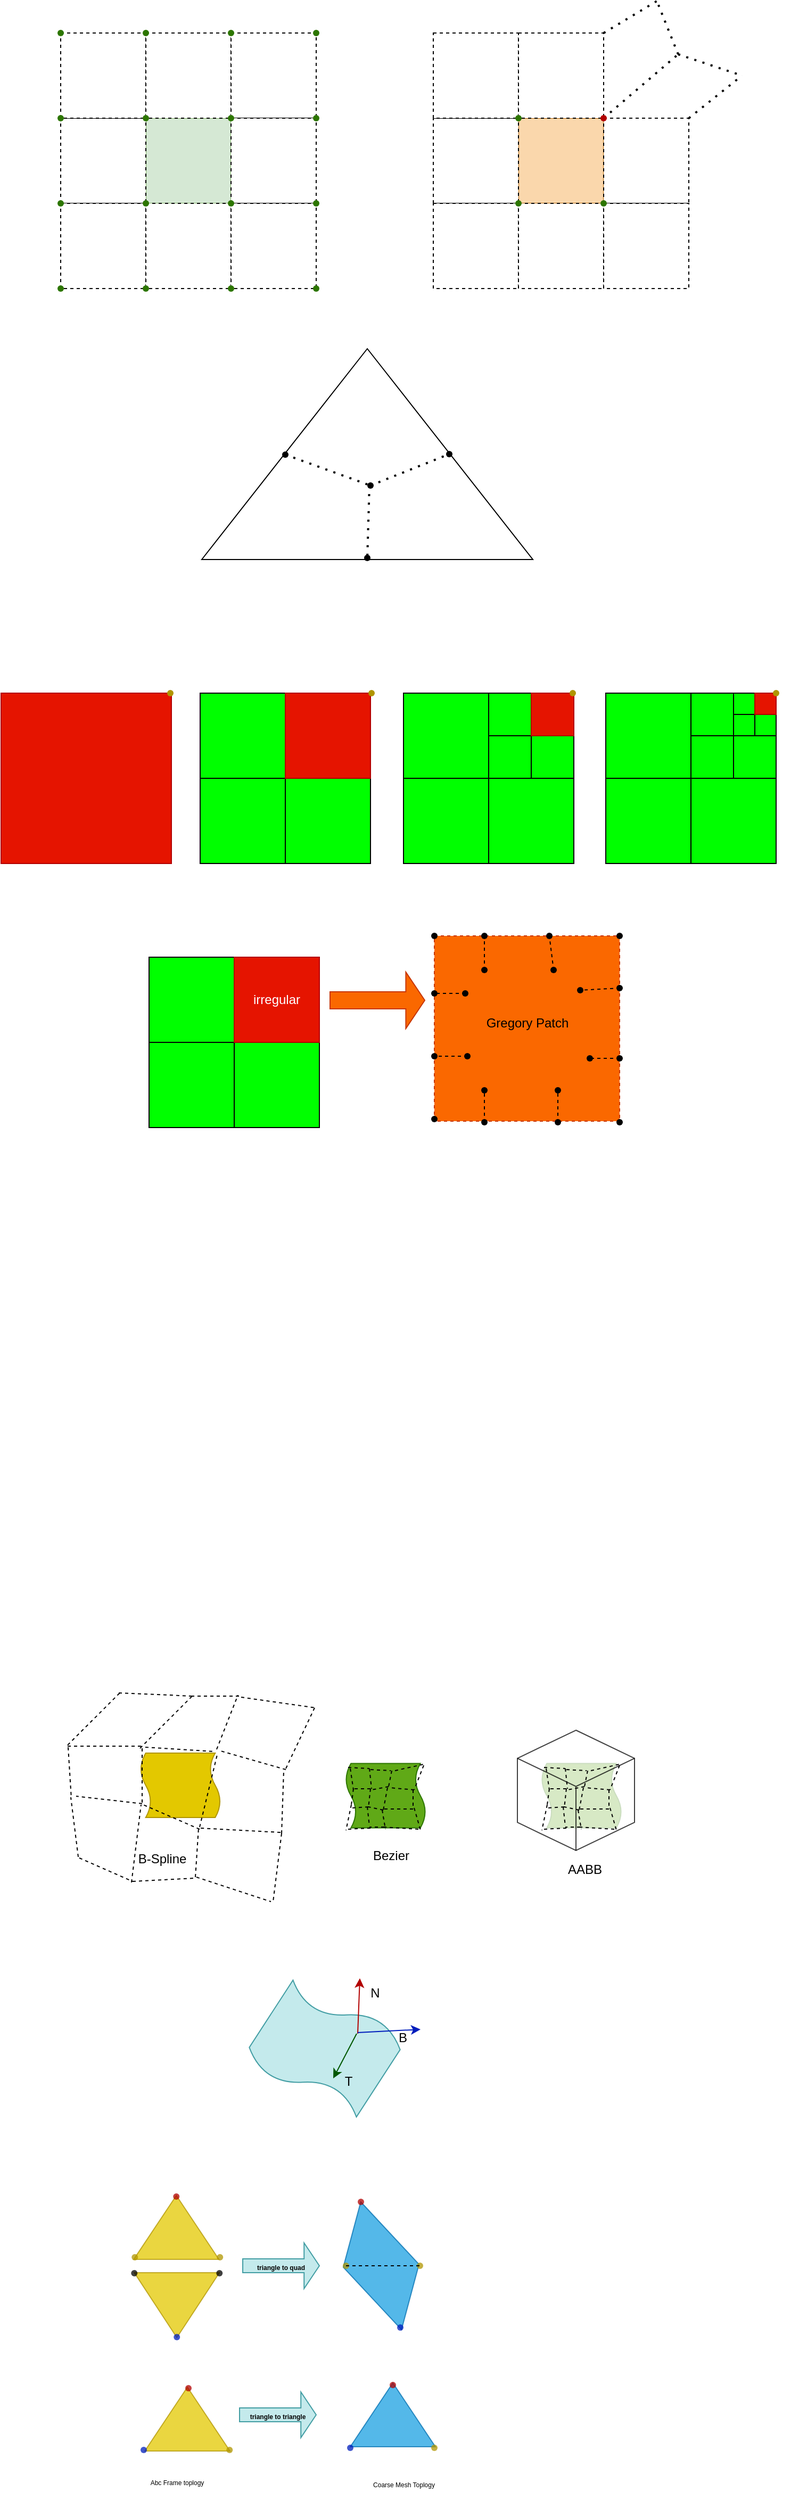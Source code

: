 <mxfile version="20.3.0" type="github">
  <diagram id="60bgIlNh2Vg72q0VYMYy" name="第 1 页">
    <mxGraphModel dx="1170" dy="588" grid="0" gridSize="10" guides="1" tooltips="1" connect="1" arrows="1" fold="1" page="1" pageScale="1" pageWidth="827" pageHeight="1169" math="0" shadow="0">
      <root>
        <mxCell id="0" />
        <mxCell id="1" parent="0" />
        <mxCell id="h0rkxNSzB1B67IDaAHmn-316" value="&lt;div style=&quot;text-align: left;&quot;&gt;&lt;br&gt;&lt;/div&gt;" style="shape=tape;whiteSpace=wrap;html=1;glass=0;fillColor=#60a917;rotation=-90;size=0.13;fontColor=#ffffff;strokeColor=#2D7600;" vertex="1" parent="1">
          <mxGeometry x="559" y="1668" width="60.5" height="75" as="geometry" />
        </mxCell>
        <mxCell id="h0rkxNSzB1B67IDaAHmn-238" value="&lt;div style=&quot;text-align: left;&quot;&gt;&lt;br&gt;&lt;/div&gt;" style="shape=tape;whiteSpace=wrap;html=1;glass=0;fillColor=#e3c800;rotation=-90;size=0.13;fontColor=#000000;strokeColor=#B09500;" vertex="1" parent="1">
          <mxGeometry x="182.25" y="1658.25" width="60.5" height="75" as="geometry" />
        </mxCell>
        <mxCell id="h0rkxNSzB1B67IDaAHmn-1" value="" style="whiteSpace=wrap;html=1;aspect=fixed;fillColor=#d5e8d4;strokeColor=#82b366;" vertex="1" parent="1">
          <mxGeometry x="180" y="130" width="80" height="80" as="geometry" />
        </mxCell>
        <mxCell id="h0rkxNSzB1B67IDaAHmn-2" value="" style="whiteSpace=wrap;html=1;aspect=fixed;dashed=1;" vertex="1" parent="1">
          <mxGeometry x="100" y="130" width="80" height="80" as="geometry" />
        </mxCell>
        <mxCell id="h0rkxNSzB1B67IDaAHmn-3" value="" style="whiteSpace=wrap;html=1;aspect=fixed;dashed=1;" vertex="1" parent="1">
          <mxGeometry x="100" y="50" width="80" height="80" as="geometry" />
        </mxCell>
        <mxCell id="h0rkxNSzB1B67IDaAHmn-4" value="" style="whiteSpace=wrap;html=1;aspect=fixed;dashed=1;" vertex="1" parent="1">
          <mxGeometry x="180" y="50" width="80" height="80" as="geometry" />
        </mxCell>
        <mxCell id="h0rkxNSzB1B67IDaAHmn-5" value="" style="whiteSpace=wrap;html=1;aspect=fixed;dashed=1;" vertex="1" parent="1">
          <mxGeometry x="260" y="50" width="80" height="80" as="geometry" />
        </mxCell>
        <mxCell id="h0rkxNSzB1B67IDaAHmn-6" value="" style="whiteSpace=wrap;html=1;aspect=fixed;dashed=1;" vertex="1" parent="1">
          <mxGeometry x="260" y="130" width="80" height="80" as="geometry" />
        </mxCell>
        <mxCell id="h0rkxNSzB1B67IDaAHmn-7" value="" style="whiteSpace=wrap;html=1;aspect=fixed;dashed=1;" vertex="1" parent="1">
          <mxGeometry x="100" y="210" width="80" height="80" as="geometry" />
        </mxCell>
        <mxCell id="h0rkxNSzB1B67IDaAHmn-8" value="" style="whiteSpace=wrap;html=1;aspect=fixed;dashed=1;" vertex="1" parent="1">
          <mxGeometry x="180" y="210" width="80" height="80" as="geometry" />
        </mxCell>
        <mxCell id="h0rkxNSzB1B67IDaAHmn-9" value="" style="whiteSpace=wrap;html=1;aspect=fixed;dashed=1;" vertex="1" parent="1">
          <mxGeometry x="260" y="210" width="80" height="80" as="geometry" />
        </mxCell>
        <mxCell id="h0rkxNSzB1B67IDaAHmn-11" value="" style="whiteSpace=wrap;html=1;aspect=fixed;fillColor=#fad7ac;strokeColor=#b46504;" vertex="1" parent="1">
          <mxGeometry x="530" y="130" width="80" height="80" as="geometry" />
        </mxCell>
        <mxCell id="h0rkxNSzB1B67IDaAHmn-12" value="" style="whiteSpace=wrap;html=1;aspect=fixed;dashed=1;" vertex="1" parent="1">
          <mxGeometry x="450" y="130" width="80" height="80" as="geometry" />
        </mxCell>
        <mxCell id="h0rkxNSzB1B67IDaAHmn-13" value="" style="whiteSpace=wrap;html=1;aspect=fixed;dashed=1;" vertex="1" parent="1">
          <mxGeometry x="450" y="50" width="80" height="80" as="geometry" />
        </mxCell>
        <mxCell id="h0rkxNSzB1B67IDaAHmn-14" value="" style="whiteSpace=wrap;html=1;aspect=fixed;dashed=1;" vertex="1" parent="1">
          <mxGeometry x="530" y="50" width="80" height="80" as="geometry" />
        </mxCell>
        <mxCell id="h0rkxNSzB1B67IDaAHmn-16" value="" style="whiteSpace=wrap;html=1;aspect=fixed;dashed=1;" vertex="1" parent="1">
          <mxGeometry x="610" y="130" width="80" height="80" as="geometry" />
        </mxCell>
        <mxCell id="h0rkxNSzB1B67IDaAHmn-17" value="" style="whiteSpace=wrap;html=1;aspect=fixed;dashed=1;" vertex="1" parent="1">
          <mxGeometry x="450" y="210" width="80" height="80" as="geometry" />
        </mxCell>
        <mxCell id="h0rkxNSzB1B67IDaAHmn-18" value="" style="whiteSpace=wrap;html=1;aspect=fixed;dashed=1;" vertex="1" parent="1">
          <mxGeometry x="530" y="210" width="80" height="80" as="geometry" />
        </mxCell>
        <mxCell id="h0rkxNSzB1B67IDaAHmn-19" value="" style="whiteSpace=wrap;html=1;aspect=fixed;dashed=1;" vertex="1" parent="1">
          <mxGeometry x="610" y="210" width="80" height="80" as="geometry" />
        </mxCell>
        <mxCell id="h0rkxNSzB1B67IDaAHmn-20" value="" style="endArrow=none;dashed=1;html=1;dashPattern=1 3;strokeWidth=2;rounded=0;exitX=1;exitY=0;exitDx=0;exitDy=0;" edge="1" parent="1" source="h0rkxNSzB1B67IDaAHmn-14">
          <mxGeometry width="50" height="50" relative="1" as="geometry">
            <mxPoint x="660" y="60" as="sourcePoint" />
            <mxPoint x="660" y="20" as="targetPoint" />
          </mxGeometry>
        </mxCell>
        <mxCell id="h0rkxNSzB1B67IDaAHmn-21" value="" style="endArrow=none;dashed=1;html=1;dashPattern=1 3;strokeWidth=2;rounded=0;" edge="1" parent="1">
          <mxGeometry width="50" height="50" relative="1" as="geometry">
            <mxPoint x="680" y="70" as="sourcePoint" />
            <mxPoint x="660" y="20" as="targetPoint" />
          </mxGeometry>
        </mxCell>
        <mxCell id="h0rkxNSzB1B67IDaAHmn-22" value="" style="endArrow=none;dashed=1;html=1;dashPattern=1 3;strokeWidth=2;rounded=0;exitX=0;exitY=0;exitDx=0;exitDy=0;" edge="1" parent="1" source="h0rkxNSzB1B67IDaAHmn-16">
          <mxGeometry width="50" height="50" relative="1" as="geometry">
            <mxPoint x="620.0" y="60" as="sourcePoint" />
            <mxPoint x="680" y="70" as="targetPoint" />
          </mxGeometry>
        </mxCell>
        <mxCell id="h0rkxNSzB1B67IDaAHmn-23" value="" style="endArrow=none;dashed=1;html=1;dashPattern=1 3;strokeWidth=2;rounded=0;" edge="1" parent="1">
          <mxGeometry width="50" height="50" relative="1" as="geometry">
            <mxPoint x="680" y="70" as="sourcePoint" />
            <mxPoint x="740" y="90" as="targetPoint" />
          </mxGeometry>
        </mxCell>
        <mxCell id="h0rkxNSzB1B67IDaAHmn-24" value="" style="endArrow=none;dashed=1;html=1;dashPattern=1 3;strokeWidth=2;rounded=0;exitX=1;exitY=0;exitDx=0;exitDy=0;" edge="1" parent="1" source="h0rkxNSzB1B67IDaAHmn-16">
          <mxGeometry width="50" height="50" relative="1" as="geometry">
            <mxPoint x="750" y="100" as="sourcePoint" />
            <mxPoint x="740" y="90" as="targetPoint" />
          </mxGeometry>
        </mxCell>
        <mxCell id="h0rkxNSzB1B67IDaAHmn-25" value="" style="shape=waypoint;sketch=0;fillStyle=solid;size=6;pointerEvents=1;points=[];fillColor=#60a917;resizable=0;rotatable=0;perimeter=centerPerimeter;snapToPoint=1;fontColor=#ffffff;strokeColor=#2D7600;" vertex="1" parent="1">
          <mxGeometry x="80" y="30" width="40" height="40" as="geometry" />
        </mxCell>
        <mxCell id="h0rkxNSzB1B67IDaAHmn-26" value="" style="shape=waypoint;sketch=0;fillStyle=solid;size=6;pointerEvents=1;points=[];fillColor=#60a917;resizable=0;rotatable=0;perimeter=centerPerimeter;snapToPoint=1;fontColor=#ffffff;strokeColor=#2D7600;" vertex="1" parent="1">
          <mxGeometry x="160" y="30" width="40" height="40" as="geometry" />
        </mxCell>
        <mxCell id="h0rkxNSzB1B67IDaAHmn-27" value="" style="shape=waypoint;sketch=0;fillStyle=solid;size=6;pointerEvents=1;points=[];fillColor=#60a917;resizable=0;rotatable=0;perimeter=centerPerimeter;snapToPoint=1;fontColor=#ffffff;strokeColor=#2D7600;" vertex="1" parent="1">
          <mxGeometry x="240" y="30" width="40" height="40" as="geometry" />
        </mxCell>
        <mxCell id="h0rkxNSzB1B67IDaAHmn-28" value="" style="shape=waypoint;sketch=0;fillStyle=solid;size=6;pointerEvents=1;points=[];fillColor=#60a917;resizable=0;rotatable=0;perimeter=centerPerimeter;snapToPoint=1;fontColor=#ffffff;strokeColor=#2D7600;" vertex="1" parent="1">
          <mxGeometry x="320" y="30" width="40" height="40" as="geometry" />
        </mxCell>
        <mxCell id="h0rkxNSzB1B67IDaAHmn-29" value="" style="shape=waypoint;sketch=0;fillStyle=solid;size=6;pointerEvents=1;points=[];fillColor=#60a917;resizable=0;rotatable=0;perimeter=centerPerimeter;snapToPoint=1;fontColor=#ffffff;strokeColor=#2D7600;" vertex="1" parent="1">
          <mxGeometry x="80" y="110" width="40" height="40" as="geometry" />
        </mxCell>
        <mxCell id="h0rkxNSzB1B67IDaAHmn-30" value="" style="shape=waypoint;sketch=0;fillStyle=solid;size=6;pointerEvents=1;points=[];fillColor=#60a917;resizable=0;rotatable=0;perimeter=centerPerimeter;snapToPoint=1;fontColor=#ffffff;strokeColor=#2D7600;" vertex="1" parent="1">
          <mxGeometry x="160" y="110" width="40" height="40" as="geometry" />
        </mxCell>
        <mxCell id="h0rkxNSzB1B67IDaAHmn-31" value="" style="shape=waypoint;sketch=0;fillStyle=solid;size=6;pointerEvents=1;points=[];fillColor=#60a917;resizable=0;rotatable=0;perimeter=centerPerimeter;snapToPoint=1;fontColor=#ffffff;strokeColor=#2D7600;" vertex="1" parent="1">
          <mxGeometry x="240" y="110" width="40" height="40" as="geometry" />
        </mxCell>
        <mxCell id="h0rkxNSzB1B67IDaAHmn-32" value="" style="shape=waypoint;sketch=0;fillStyle=solid;size=6;pointerEvents=1;points=[];fillColor=#60a917;resizable=0;rotatable=0;perimeter=centerPerimeter;snapToPoint=1;fontColor=#ffffff;strokeColor=#2D7600;" vertex="1" parent="1">
          <mxGeometry x="320" y="110" width="40" height="40" as="geometry" />
        </mxCell>
        <mxCell id="h0rkxNSzB1B67IDaAHmn-33" value="" style="shape=waypoint;sketch=0;fillStyle=solid;size=6;pointerEvents=1;points=[];fillColor=#60a917;resizable=0;rotatable=0;perimeter=centerPerimeter;snapToPoint=1;fontColor=#ffffff;strokeColor=#2D7600;" vertex="1" parent="1">
          <mxGeometry x="80" y="190" width="40" height="40" as="geometry" />
        </mxCell>
        <mxCell id="h0rkxNSzB1B67IDaAHmn-34" value="" style="shape=waypoint;sketch=0;fillStyle=solid;size=6;pointerEvents=1;points=[];fillColor=#60a917;resizable=0;rotatable=0;perimeter=centerPerimeter;snapToPoint=1;fontColor=#ffffff;strokeColor=#2D7600;" vertex="1" parent="1">
          <mxGeometry x="160" y="190" width="40" height="40" as="geometry" />
        </mxCell>
        <mxCell id="h0rkxNSzB1B67IDaAHmn-35" value="" style="shape=waypoint;sketch=0;fillStyle=solid;size=6;pointerEvents=1;points=[];fillColor=#60a917;resizable=0;rotatable=0;perimeter=centerPerimeter;snapToPoint=1;fontColor=#ffffff;strokeColor=#2D7600;" vertex="1" parent="1">
          <mxGeometry x="240" y="190" width="40" height="40" as="geometry" />
        </mxCell>
        <mxCell id="h0rkxNSzB1B67IDaAHmn-36" value="" style="shape=waypoint;sketch=0;fillStyle=solid;size=6;pointerEvents=1;points=[];fillColor=#60a917;resizable=0;rotatable=0;perimeter=centerPerimeter;snapToPoint=1;fontColor=#ffffff;strokeColor=#2D7600;" vertex="1" parent="1">
          <mxGeometry x="320" y="190" width="40" height="40" as="geometry" />
        </mxCell>
        <mxCell id="h0rkxNSzB1B67IDaAHmn-37" value="" style="shape=waypoint;sketch=0;fillStyle=solid;size=6;pointerEvents=1;points=[];fillColor=#60a917;resizable=0;rotatable=0;perimeter=centerPerimeter;snapToPoint=1;fontColor=#ffffff;strokeColor=#2D7600;" vertex="1" parent="1">
          <mxGeometry x="80" y="270" width="40" height="40" as="geometry" />
        </mxCell>
        <mxCell id="h0rkxNSzB1B67IDaAHmn-38" value="" style="shape=waypoint;sketch=0;fillStyle=solid;size=6;pointerEvents=1;points=[];fillColor=#60a917;resizable=0;rotatable=0;perimeter=centerPerimeter;snapToPoint=1;fontColor=#ffffff;strokeColor=#2D7600;" vertex="1" parent="1">
          <mxGeometry x="160" y="270" width="40" height="40" as="geometry" />
        </mxCell>
        <mxCell id="h0rkxNSzB1B67IDaAHmn-39" value="" style="shape=waypoint;sketch=0;fillStyle=solid;size=6;pointerEvents=1;points=[];fillColor=#60a917;resizable=0;rotatable=0;perimeter=centerPerimeter;snapToPoint=1;fontColor=#ffffff;strokeColor=#2D7600;" vertex="1" parent="1">
          <mxGeometry x="240" y="270" width="40" height="40" as="geometry" />
        </mxCell>
        <mxCell id="h0rkxNSzB1B67IDaAHmn-40" value="" style="shape=waypoint;sketch=0;fillStyle=solid;size=6;pointerEvents=1;points=[];fillColor=#60a917;resizable=0;rotatable=0;perimeter=centerPerimeter;snapToPoint=1;fontColor=#ffffff;strokeColor=#2D7600;" vertex="1" parent="1">
          <mxGeometry x="320" y="270" width="40" height="40" as="geometry" />
        </mxCell>
        <mxCell id="h0rkxNSzB1B67IDaAHmn-41" value="" style="shape=waypoint;sketch=0;fillStyle=solid;size=6;pointerEvents=1;points=[];fillColor=#60a917;resizable=0;rotatable=0;perimeter=centerPerimeter;snapToPoint=1;fontColor=#ffffff;strokeColor=#2D7600;" vertex="1" parent="1">
          <mxGeometry x="510" y="110" width="40" height="40" as="geometry" />
        </mxCell>
        <mxCell id="h0rkxNSzB1B67IDaAHmn-42" value="" style="shape=waypoint;sketch=0;fillStyle=solid;size=6;pointerEvents=1;points=[];fillColor=#e51400;resizable=0;rotatable=0;perimeter=centerPerimeter;snapToPoint=1;fontColor=#ffffff;strokeColor=#B20000;" vertex="1" parent="1">
          <mxGeometry x="590" y="110" width="40" height="40" as="geometry" />
        </mxCell>
        <mxCell id="h0rkxNSzB1B67IDaAHmn-43" value="" style="shape=waypoint;sketch=0;fillStyle=solid;size=6;pointerEvents=1;points=[];fillColor=#60a917;resizable=0;rotatable=0;perimeter=centerPerimeter;snapToPoint=1;fontColor=#ffffff;strokeColor=#2D7600;" vertex="1" parent="1">
          <mxGeometry x="510" y="190" width="40" height="40" as="geometry" />
        </mxCell>
        <mxCell id="h0rkxNSzB1B67IDaAHmn-44" value="" style="shape=waypoint;sketch=0;fillStyle=solid;size=6;pointerEvents=1;points=[];fillColor=#60a917;resizable=0;rotatable=0;perimeter=centerPerimeter;snapToPoint=1;fontColor=#ffffff;strokeColor=#2D7600;" vertex="1" parent="1">
          <mxGeometry x="590" y="190" width="40" height="40" as="geometry" />
        </mxCell>
        <mxCell id="h0rkxNSzB1B67IDaAHmn-45" value="" style="triangle;whiteSpace=wrap;html=1;rotation=-90;" vertex="1" parent="1">
          <mxGeometry x="289" y="290" width="198" height="311" as="geometry" />
        </mxCell>
        <mxCell id="h0rkxNSzB1B67IDaAHmn-46" value="" style="shape=waypoint;sketch=0;fillStyle=solid;size=6;pointerEvents=1;points=[];fillColor=none;resizable=0;rotatable=0;perimeter=centerPerimeter;snapToPoint=1;" vertex="1" parent="1">
          <mxGeometry x="291" y="426" width="40" height="40" as="geometry" />
        </mxCell>
        <mxCell id="h0rkxNSzB1B67IDaAHmn-47" value="" style="shape=waypoint;sketch=0;fillStyle=solid;size=6;pointerEvents=1;points=[];fillColor=none;resizable=0;rotatable=0;perimeter=centerPerimeter;snapToPoint=1;" vertex="1" parent="1">
          <mxGeometry x="445" y="425.5" width="40" height="40" as="geometry" />
        </mxCell>
        <mxCell id="h0rkxNSzB1B67IDaAHmn-49" value="" style="shape=waypoint;sketch=0;fillStyle=solid;size=6;pointerEvents=1;points=[];fillColor=none;resizable=0;rotatable=0;perimeter=centerPerimeter;snapToPoint=1;" vertex="1" parent="1">
          <mxGeometry x="371" y="455" width="40" height="40" as="geometry" />
        </mxCell>
        <mxCell id="h0rkxNSzB1B67IDaAHmn-50" value="" style="endArrow=none;dashed=1;html=1;dashPattern=1 3;strokeWidth=2;rounded=0;" edge="1" parent="1" source="h0rkxNSzB1B67IDaAHmn-46" target="h0rkxNSzB1B67IDaAHmn-49">
          <mxGeometry width="50" height="50" relative="1" as="geometry">
            <mxPoint x="220" y="463" as="sourcePoint" />
            <mxPoint x="270" y="413" as="targetPoint" />
          </mxGeometry>
        </mxCell>
        <mxCell id="h0rkxNSzB1B67IDaAHmn-52" value="" style="endArrow=none;dashed=1;html=1;dashPattern=1 3;strokeWidth=2;rounded=0;entryX=0.467;entryY=0.618;entryDx=0;entryDy=0;entryPerimeter=0;exitX=0.495;exitY=0.369;exitDx=0;exitDy=0;exitPerimeter=0;" edge="1" parent="1" source="h0rkxNSzB1B67IDaAHmn-49" target="h0rkxNSzB1B67IDaAHmn-47">
          <mxGeometry width="50" height="50" relative="1" as="geometry">
            <mxPoint x="321" y="456" as="sourcePoint" />
            <mxPoint x="401.0" y="485" as="targetPoint" />
          </mxGeometry>
        </mxCell>
        <mxCell id="h0rkxNSzB1B67IDaAHmn-53" value="" style="endArrow=none;dashed=1;html=1;dashPattern=1 3;strokeWidth=2;rounded=0;startArrow=none;" edge="1" parent="1" source="h0rkxNSzB1B67IDaAHmn-48">
          <mxGeometry width="50" height="50" relative="1" as="geometry">
            <mxPoint x="390" y="475" as="sourcePoint" />
            <mxPoint x="388" y="545" as="targetPoint" />
          </mxGeometry>
        </mxCell>
        <mxCell id="h0rkxNSzB1B67IDaAHmn-54" value="" style="whiteSpace=wrap;html=1;aspect=fixed;fillColor=#00FF00;" vertex="1" parent="1">
          <mxGeometry x="422" y="670" width="80" height="80" as="geometry" />
        </mxCell>
        <mxCell id="h0rkxNSzB1B67IDaAHmn-55" value="" style="whiteSpace=wrap;html=1;aspect=fixed;fillColor=#00FF00;" vertex="1" parent="1">
          <mxGeometry x="502" y="670" width="40" height="40" as="geometry" />
        </mxCell>
        <mxCell id="h0rkxNSzB1B67IDaAHmn-56" value="" style="whiteSpace=wrap;html=1;aspect=fixed;fillColor=#00FF00;" vertex="1" parent="1">
          <mxGeometry x="422" y="750" width="80" height="80" as="geometry" />
        </mxCell>
        <mxCell id="h0rkxNSzB1B67IDaAHmn-57" value="" style="whiteSpace=wrap;html=1;aspect=fixed;fillColor=#00FF00;" vertex="1" parent="1">
          <mxGeometry x="502" y="750" width="80" height="80" as="geometry" />
        </mxCell>
        <mxCell id="h0rkxNSzB1B67IDaAHmn-58" value="" style="whiteSpace=wrap;html=1;aspect=fixed;fillColor=#00FF00;" vertex="1" parent="1">
          <mxGeometry x="502" y="710" width="40" height="40" as="geometry" />
        </mxCell>
        <mxCell id="h0rkxNSzB1B67IDaAHmn-59" value="" style="whiteSpace=wrap;html=1;aspect=fixed;fillColor=#00FF00;" vertex="1" parent="1">
          <mxGeometry x="542" y="710" width="40" height="40" as="geometry" />
        </mxCell>
        <mxCell id="h0rkxNSzB1B67IDaAHmn-60" value="" style="whiteSpace=wrap;html=1;aspect=fixed;fillColor=#e51400;fontColor=#ffffff;strokeColor=#B20000;" vertex="1" parent="1">
          <mxGeometry x="542" y="670" width="40" height="40" as="geometry" />
        </mxCell>
        <mxCell id="h0rkxNSzB1B67IDaAHmn-61" value="" style="whiteSpace=wrap;html=1;aspect=fixed;fillColor=#00FF00;" vertex="1" parent="1">
          <mxGeometry x="231" y="670" width="80" height="80" as="geometry" />
        </mxCell>
        <mxCell id="h0rkxNSzB1B67IDaAHmn-63" value="" style="whiteSpace=wrap;html=1;aspect=fixed;fillColor=#00FF00;" vertex="1" parent="1">
          <mxGeometry x="231" y="750" width="80" height="80" as="geometry" />
        </mxCell>
        <mxCell id="h0rkxNSzB1B67IDaAHmn-64" value="" style="whiteSpace=wrap;html=1;aspect=fixed;fillColor=#00FF00;" vertex="1" parent="1">
          <mxGeometry x="311" y="750" width="80" height="80" as="geometry" />
        </mxCell>
        <mxCell id="h0rkxNSzB1B67IDaAHmn-68" value="" style="whiteSpace=wrap;html=1;aspect=fixed;fillColor=#e51400;fontColor=#ffffff;strokeColor=#B20000;" vertex="1" parent="1">
          <mxGeometry x="311" y="670" width="80" height="80" as="geometry" />
        </mxCell>
        <mxCell id="h0rkxNSzB1B67IDaAHmn-69" value="" style="whiteSpace=wrap;html=1;aspect=fixed;fillColor=#00FF00;" vertex="1" parent="1">
          <mxGeometry x="612" y="670" width="80" height="80" as="geometry" />
        </mxCell>
        <mxCell id="h0rkxNSzB1B67IDaAHmn-70" value="" style="whiteSpace=wrap;html=1;aspect=fixed;fillColor=#00FF00;" vertex="1" parent="1">
          <mxGeometry x="692" y="670" width="40" height="40" as="geometry" />
        </mxCell>
        <mxCell id="h0rkxNSzB1B67IDaAHmn-71" value="" style="whiteSpace=wrap;html=1;aspect=fixed;fillColor=#00FF00;" vertex="1" parent="1">
          <mxGeometry x="612" y="750" width="80" height="80" as="geometry" />
        </mxCell>
        <mxCell id="h0rkxNSzB1B67IDaAHmn-72" value="" style="whiteSpace=wrap;html=1;aspect=fixed;fillColor=#00FF00;" vertex="1" parent="1">
          <mxGeometry x="692" y="750" width="80" height="80" as="geometry" />
        </mxCell>
        <mxCell id="h0rkxNSzB1B67IDaAHmn-73" value="" style="whiteSpace=wrap;html=1;aspect=fixed;fillColor=#00FF00;" vertex="1" parent="1">
          <mxGeometry x="692" y="710" width="40" height="40" as="geometry" />
        </mxCell>
        <mxCell id="h0rkxNSzB1B67IDaAHmn-74" value="" style="whiteSpace=wrap;html=1;aspect=fixed;fillColor=#00FF00;" vertex="1" parent="1">
          <mxGeometry x="732" y="710" width="40" height="40" as="geometry" />
        </mxCell>
        <mxCell id="h0rkxNSzB1B67IDaAHmn-77" value="" style="whiteSpace=wrap;html=1;aspect=fixed;fillColor=#00FF00;" vertex="1" parent="1">
          <mxGeometry x="732" y="670" width="20" height="20" as="geometry" />
        </mxCell>
        <mxCell id="h0rkxNSzB1B67IDaAHmn-78" value="" style="whiteSpace=wrap;html=1;aspect=fixed;fillColor=#00FF00;" vertex="1" parent="1">
          <mxGeometry x="732" y="690" width="20" height="20" as="geometry" />
        </mxCell>
        <mxCell id="h0rkxNSzB1B67IDaAHmn-79" value="" style="whiteSpace=wrap;html=1;aspect=fixed;fillColor=#00FF00;" vertex="1" parent="1">
          <mxGeometry x="752" y="690" width="20" height="20" as="geometry" />
        </mxCell>
        <mxCell id="h0rkxNSzB1B67IDaAHmn-80" value="" style="whiteSpace=wrap;html=1;aspect=fixed;fillColor=#e51400;fontColor=#ffffff;strokeColor=#B20000;" vertex="1" parent="1">
          <mxGeometry x="752" y="670" width="20" height="20" as="geometry" />
        </mxCell>
        <mxCell id="h0rkxNSzB1B67IDaAHmn-81" value="" style="shape=waypoint;sketch=0;fillStyle=solid;size=6;pointerEvents=1;points=[];fillColor=#e3c800;resizable=0;rotatable=0;perimeter=centerPerimeter;snapToPoint=1;fontColor=#000000;strokeColor=#B09500;" vertex="1" parent="1">
          <mxGeometry x="372" y="650" width="40" height="40" as="geometry" />
        </mxCell>
        <mxCell id="h0rkxNSzB1B67IDaAHmn-84" value="" style="shape=waypoint;sketch=0;fillStyle=solid;size=6;pointerEvents=1;points=[];fillColor=#e3c800;resizable=0;rotatable=0;perimeter=centerPerimeter;snapToPoint=1;fontColor=#000000;strokeColor=#B09500;" vertex="1" parent="1">
          <mxGeometry x="561" y="650" width="40" height="40" as="geometry" />
        </mxCell>
        <mxCell id="h0rkxNSzB1B67IDaAHmn-85" value="" style="shape=waypoint;sketch=0;fillStyle=solid;size=6;pointerEvents=1;points=[];fillColor=#e3c800;resizable=0;rotatable=0;perimeter=centerPerimeter;snapToPoint=1;fontColor=#000000;strokeColor=#B09500;" vertex="1" parent="1">
          <mxGeometry x="752" y="650" width="40" height="40" as="geometry" />
        </mxCell>
        <mxCell id="h0rkxNSzB1B67IDaAHmn-89" value="" style="whiteSpace=wrap;html=1;aspect=fixed;fillColor=#e51400;fontColor=#ffffff;strokeColor=#B20000;" vertex="1" parent="1">
          <mxGeometry x="44" y="670" width="160" height="160" as="geometry" />
        </mxCell>
        <mxCell id="h0rkxNSzB1B67IDaAHmn-90" value="" style="shape=waypoint;sketch=0;fillStyle=solid;size=6;pointerEvents=1;points=[];fillColor=#e3c800;resizable=0;rotatable=0;perimeter=centerPerimeter;snapToPoint=1;fontColor=#000000;strokeColor=#B09500;" vertex="1" parent="1">
          <mxGeometry x="183" y="650" width="40" height="40" as="geometry" />
        </mxCell>
        <mxCell id="h0rkxNSzB1B67IDaAHmn-48" value="" style="shape=waypoint;sketch=0;fillStyle=solid;size=6;pointerEvents=1;points=[];fillColor=none;resizable=0;rotatable=0;perimeter=centerPerimeter;snapToPoint=1;" vertex="1" parent="1">
          <mxGeometry x="368" y="523" width="40" height="40" as="geometry" />
        </mxCell>
        <mxCell id="h0rkxNSzB1B67IDaAHmn-91" value="" style="endArrow=none;dashed=1;html=1;dashPattern=1 3;strokeWidth=2;rounded=0;" edge="1" parent="1" target="h0rkxNSzB1B67IDaAHmn-48">
          <mxGeometry width="50" height="50" relative="1" as="geometry">
            <mxPoint x="390" y="475" as="sourcePoint" />
            <mxPoint x="388" y="545" as="targetPoint" />
          </mxGeometry>
        </mxCell>
        <mxCell id="h0rkxNSzB1B67IDaAHmn-92" value="" style="whiteSpace=wrap;html=1;aspect=fixed;fillColor=#fa6800;dashed=1;fontColor=#000000;strokeColor=#C73500;" vertex="1" parent="1">
          <mxGeometry x="451" y="898" width="174" height="174" as="geometry" />
        </mxCell>
        <mxCell id="h0rkxNSzB1B67IDaAHmn-93" value="" style="shape=waypoint;sketch=0;fillStyle=solid;size=6;pointerEvents=1;points=[];fillColor=none;resizable=0;rotatable=0;perimeter=centerPerimeter;snapToPoint=1;" vertex="1" parent="1">
          <mxGeometry x="431" y="878" width="40" height="40" as="geometry" />
        </mxCell>
        <mxCell id="h0rkxNSzB1B67IDaAHmn-95" value="" style="shape=waypoint;sketch=0;fillStyle=solid;size=6;pointerEvents=1;points=[];fillColor=none;resizable=0;rotatable=0;perimeter=centerPerimeter;snapToPoint=1;" vertex="1" parent="1">
          <mxGeometry x="478" y="878" width="40" height="40" as="geometry" />
        </mxCell>
        <mxCell id="h0rkxNSzB1B67IDaAHmn-96" value="" style="shape=waypoint;sketch=0;fillStyle=solid;size=6;pointerEvents=1;points=[];fillColor=none;resizable=0;rotatable=0;perimeter=centerPerimeter;snapToPoint=1;" vertex="1" parent="1">
          <mxGeometry x="539" y="878" width="40" height="40" as="geometry" />
        </mxCell>
        <mxCell id="h0rkxNSzB1B67IDaAHmn-97" value="" style="shape=waypoint;sketch=0;fillStyle=solid;size=6;pointerEvents=1;points=[];fillColor=none;resizable=0;rotatable=0;perimeter=centerPerimeter;snapToPoint=1;" vertex="1" parent="1">
          <mxGeometry x="605" y="878" width="40" height="40" as="geometry" />
        </mxCell>
        <mxCell id="h0rkxNSzB1B67IDaAHmn-98" value="" style="shape=waypoint;sketch=0;fillStyle=solid;size=6;pointerEvents=1;points=[];fillColor=none;resizable=0;rotatable=0;perimeter=centerPerimeter;snapToPoint=1;" vertex="1" parent="1">
          <mxGeometry x="431" y="932" width="40" height="40" as="geometry" />
        </mxCell>
        <mxCell id="h0rkxNSzB1B67IDaAHmn-99" value="" style="shape=waypoint;sketch=0;fillStyle=solid;size=6;pointerEvents=1;points=[];fillColor=none;resizable=0;rotatable=0;perimeter=centerPerimeter;snapToPoint=1;" vertex="1" parent="1">
          <mxGeometry x="431" y="991" width="40" height="40" as="geometry" />
        </mxCell>
        <mxCell id="h0rkxNSzB1B67IDaAHmn-100" value="" style="shape=waypoint;sketch=0;fillStyle=solid;size=6;pointerEvents=1;points=[];fillColor=none;resizable=0;rotatable=0;perimeter=centerPerimeter;snapToPoint=1;" vertex="1" parent="1">
          <mxGeometry x="431" y="1050" width="40" height="40" as="geometry" />
        </mxCell>
        <mxCell id="h0rkxNSzB1B67IDaAHmn-101" value="" style="shape=waypoint;sketch=0;fillStyle=solid;size=6;pointerEvents=1;points=[];fillColor=none;resizable=0;rotatable=0;perimeter=centerPerimeter;snapToPoint=1;" vertex="1" parent="1">
          <mxGeometry x="478" y="1053" width="40" height="40" as="geometry" />
        </mxCell>
        <mxCell id="h0rkxNSzB1B67IDaAHmn-102" value="" style="shape=waypoint;sketch=0;fillStyle=solid;size=6;pointerEvents=1;points=[];fillColor=none;resizable=0;rotatable=0;perimeter=centerPerimeter;snapToPoint=1;" vertex="1" parent="1">
          <mxGeometry x="547" y="1053" width="40" height="40" as="geometry" />
        </mxCell>
        <mxCell id="h0rkxNSzB1B67IDaAHmn-103" value="" style="shape=waypoint;sketch=0;fillStyle=solid;size=6;pointerEvents=1;points=[];fillColor=none;resizable=0;rotatable=0;perimeter=centerPerimeter;snapToPoint=1;" vertex="1" parent="1">
          <mxGeometry x="605" y="1053" width="40" height="40" as="geometry" />
        </mxCell>
        <mxCell id="h0rkxNSzB1B67IDaAHmn-104" value="" style="shape=waypoint;sketch=0;fillStyle=solid;size=6;pointerEvents=1;points=[];fillColor=none;resizable=0;rotatable=0;perimeter=centerPerimeter;snapToPoint=1;" vertex="1" parent="1">
          <mxGeometry x="605" y="927" width="40" height="40" as="geometry" />
        </mxCell>
        <mxCell id="h0rkxNSzB1B67IDaAHmn-105" value="" style="shape=waypoint;sketch=0;fillStyle=solid;size=6;pointerEvents=1;points=[];fillColor=none;resizable=0;rotatable=0;perimeter=centerPerimeter;snapToPoint=1;" vertex="1" parent="1">
          <mxGeometry x="605" y="993" width="40" height="40" as="geometry" />
        </mxCell>
        <mxCell id="h0rkxNSzB1B67IDaAHmn-106" value="" style="shape=waypoint;sketch=0;fillStyle=solid;size=6;pointerEvents=1;points=[];fillColor=none;resizable=0;rotatable=0;perimeter=centerPerimeter;snapToPoint=1;" vertex="1" parent="1">
          <mxGeometry x="478" y="910" width="40" height="40" as="geometry" />
        </mxCell>
        <mxCell id="h0rkxNSzB1B67IDaAHmn-107" value="" style="shape=waypoint;sketch=0;fillStyle=solid;size=6;pointerEvents=1;points=[];fillColor=none;resizable=0;rotatable=0;perimeter=centerPerimeter;snapToPoint=1;" vertex="1" parent="1">
          <mxGeometry x="460" y="932" width="40" height="40" as="geometry" />
        </mxCell>
        <mxCell id="h0rkxNSzB1B67IDaAHmn-108" value="" style="shape=waypoint;sketch=0;fillStyle=solid;size=6;pointerEvents=1;points=[];fillColor=none;resizable=0;rotatable=0;perimeter=centerPerimeter;snapToPoint=1;" vertex="1" parent="1">
          <mxGeometry x="462" y="991" width="40" height="40" as="geometry" />
        </mxCell>
        <mxCell id="h0rkxNSzB1B67IDaAHmn-109" value="" style="shape=waypoint;sketch=0;fillStyle=solid;size=6;pointerEvents=1;points=[];fillColor=none;resizable=0;rotatable=0;perimeter=centerPerimeter;snapToPoint=1;" vertex="1" parent="1">
          <mxGeometry x="478" y="1023" width="40" height="40" as="geometry" />
        </mxCell>
        <mxCell id="h0rkxNSzB1B67IDaAHmn-110" value="" style="shape=waypoint;sketch=0;fillStyle=solid;size=6;pointerEvents=1;points=[];fillColor=none;resizable=0;rotatable=0;perimeter=centerPerimeter;snapToPoint=1;" vertex="1" parent="1">
          <mxGeometry x="543" y="910" width="40" height="40" as="geometry" />
        </mxCell>
        <mxCell id="h0rkxNSzB1B67IDaAHmn-111" value="" style="shape=waypoint;sketch=0;fillStyle=solid;size=6;pointerEvents=1;points=[];fillColor=none;resizable=0;rotatable=0;perimeter=centerPerimeter;snapToPoint=1;" vertex="1" parent="1">
          <mxGeometry x="568" y="929" width="40" height="40" as="geometry" />
        </mxCell>
        <mxCell id="h0rkxNSzB1B67IDaAHmn-112" value="" style="shape=waypoint;sketch=0;fillStyle=solid;size=6;pointerEvents=1;points=[];fillColor=none;resizable=0;rotatable=0;perimeter=centerPerimeter;snapToPoint=1;" vertex="1" parent="1">
          <mxGeometry x="577" y="993" width="40" height="40" as="geometry" />
        </mxCell>
        <mxCell id="h0rkxNSzB1B67IDaAHmn-113" value="" style="shape=waypoint;sketch=0;fillStyle=solid;size=6;pointerEvents=1;points=[];fillColor=none;resizable=0;rotatable=0;perimeter=centerPerimeter;snapToPoint=1;" vertex="1" parent="1">
          <mxGeometry x="547" y="1023" width="40" height="40" as="geometry" />
        </mxCell>
        <mxCell id="h0rkxNSzB1B67IDaAHmn-114" value="" style="endArrow=none;dashed=1;html=1;rounded=0;exitX=0.577;exitY=0.408;exitDx=0;exitDy=0;exitPerimeter=0;" edge="1" parent="1" source="h0rkxNSzB1B67IDaAHmn-106" target="h0rkxNSzB1B67IDaAHmn-95">
          <mxGeometry width="50" height="50" relative="1" as="geometry">
            <mxPoint x="367" y="943" as="sourcePoint" />
            <mxPoint x="417" y="893" as="targetPoint" />
          </mxGeometry>
        </mxCell>
        <mxCell id="h0rkxNSzB1B67IDaAHmn-116" value="" style="endArrow=none;dashed=1;html=1;rounded=0;exitX=0.43;exitY=0.526;exitDx=0;exitDy=0;exitPerimeter=0;" edge="1" parent="1" source="h0rkxNSzB1B67IDaAHmn-110" target="h0rkxNSzB1B67IDaAHmn-96">
          <mxGeometry width="50" height="50" relative="1" as="geometry">
            <mxPoint x="508" y="940" as="sourcePoint" />
            <mxPoint x="508" y="908" as="targetPoint" />
          </mxGeometry>
        </mxCell>
        <mxCell id="h0rkxNSzB1B67IDaAHmn-117" value="" style="endArrow=none;dashed=1;html=1;rounded=0;entryX=0.521;entryY=0.577;entryDx=0;entryDy=0;entryPerimeter=0;" edge="1" parent="1" source="h0rkxNSzB1B67IDaAHmn-107" target="h0rkxNSzB1B67IDaAHmn-98">
          <mxGeometry width="50" height="50" relative="1" as="geometry">
            <mxPoint x="518" y="950" as="sourcePoint" />
            <mxPoint x="518" y="918" as="targetPoint" />
          </mxGeometry>
        </mxCell>
        <mxCell id="h0rkxNSzB1B67IDaAHmn-118" value="" style="endArrow=none;dashed=1;html=1;rounded=0;" edge="1" parent="1" source="h0rkxNSzB1B67IDaAHmn-104" target="h0rkxNSzB1B67IDaAHmn-111">
          <mxGeometry width="50" height="50" relative="1" as="geometry">
            <mxPoint x="528" y="960" as="sourcePoint" />
            <mxPoint x="528" y="928" as="targetPoint" />
          </mxGeometry>
        </mxCell>
        <mxCell id="h0rkxNSzB1B67IDaAHmn-119" value="" style="endArrow=none;dashed=1;html=1;rounded=0;exitX=0.524;exitY=0.432;exitDx=0;exitDy=0;exitPerimeter=0;" edge="1" parent="1" source="h0rkxNSzB1B67IDaAHmn-108" target="h0rkxNSzB1B67IDaAHmn-99">
          <mxGeometry width="50" height="50" relative="1" as="geometry">
            <mxPoint x="538" y="970" as="sourcePoint" />
            <mxPoint x="538" y="938" as="targetPoint" />
          </mxGeometry>
        </mxCell>
        <mxCell id="h0rkxNSzB1B67IDaAHmn-120" value="" style="endArrow=none;dashed=1;html=1;rounded=0;exitX=0.595;exitY=0.481;exitDx=0;exitDy=0;exitPerimeter=0;entryX=0.575;entryY=0.609;entryDx=0;entryDy=0;entryPerimeter=0;" edge="1" parent="1" source="h0rkxNSzB1B67IDaAHmn-105" target="h0rkxNSzB1B67IDaAHmn-112">
          <mxGeometry width="50" height="50" relative="1" as="geometry">
            <mxPoint x="548" y="980" as="sourcePoint" />
            <mxPoint x="548" y="948" as="targetPoint" />
          </mxGeometry>
        </mxCell>
        <mxCell id="h0rkxNSzB1B67IDaAHmn-121" value="" style="endArrow=none;dashed=1;html=1;rounded=0;exitX=0.596;exitY=0.528;exitDx=0;exitDy=0;exitPerimeter=0;" edge="1" parent="1" source="h0rkxNSzB1B67IDaAHmn-102" target="h0rkxNSzB1B67IDaAHmn-113">
          <mxGeometry width="50" height="50" relative="1" as="geometry">
            <mxPoint x="558" y="990" as="sourcePoint" />
            <mxPoint x="558" y="958" as="targetPoint" />
          </mxGeometry>
        </mxCell>
        <mxCell id="h0rkxNSzB1B67IDaAHmn-122" value="" style="endArrow=none;dashed=1;html=1;rounded=0;exitX=0.587;exitY=0.449;exitDx=0;exitDy=0;exitPerimeter=0;entryX=0.568;entryY=0.391;entryDx=0;entryDy=0;entryPerimeter=0;" edge="1" parent="1" source="h0rkxNSzB1B67IDaAHmn-101" target="h0rkxNSzB1B67IDaAHmn-109">
          <mxGeometry width="50" height="50" relative="1" as="geometry">
            <mxPoint x="568" y="1000" as="sourcePoint" />
            <mxPoint x="568" y="968" as="targetPoint" />
          </mxGeometry>
        </mxCell>
        <mxCell id="h0rkxNSzB1B67IDaAHmn-135" value="Gregory Patch" style="text;html=1;align=center;verticalAlign=middle;resizable=0;points=[];autosize=1;strokeColor=none;fillColor=none;" vertex="1" parent="1">
          <mxGeometry x="490.5" y="967" width="95" height="26" as="geometry" />
        </mxCell>
        <mxCell id="h0rkxNSzB1B67IDaAHmn-136" value="" style="whiteSpace=wrap;html=1;aspect=fixed;fillColor=#00FF00;" vertex="1" parent="1">
          <mxGeometry x="183" y="918" width="80" height="80" as="geometry" />
        </mxCell>
        <mxCell id="h0rkxNSzB1B67IDaAHmn-137" value="" style="whiteSpace=wrap;html=1;aspect=fixed;fillColor=#00FF00;" vertex="1" parent="1">
          <mxGeometry x="183" y="998" width="80" height="80" as="geometry" />
        </mxCell>
        <mxCell id="h0rkxNSzB1B67IDaAHmn-138" value="" style="whiteSpace=wrap;html=1;aspect=fixed;fillColor=#00FF00;" vertex="1" parent="1">
          <mxGeometry x="263" y="998" width="80" height="80" as="geometry" />
        </mxCell>
        <mxCell id="h0rkxNSzB1B67IDaAHmn-139" value="irregular" style="whiteSpace=wrap;html=1;aspect=fixed;fillColor=#e51400;fontColor=#ffffff;strokeColor=#B20000;" vertex="1" parent="1">
          <mxGeometry x="263" y="918" width="80" height="80" as="geometry" />
        </mxCell>
        <mxCell id="h0rkxNSzB1B67IDaAHmn-140" value="" style="shape=singleArrow;whiteSpace=wrap;html=1;fillColor=#fa6800;fontColor=#000000;strokeColor=#C73500;" vertex="1" parent="1">
          <mxGeometry x="353" y="932" width="89" height="53" as="geometry" />
        </mxCell>
        <mxCell id="h0rkxNSzB1B67IDaAHmn-214" value="" style="endArrow=none;dashed=1;html=1;rounded=0;" edge="1" parent="1">
          <mxGeometry width="50" height="50" relative="1" as="geometry">
            <mxPoint x="106.5" y="1658" as="sourcePoint" />
            <mxPoint x="156.5" y="1608" as="targetPoint" />
          </mxGeometry>
        </mxCell>
        <mxCell id="h0rkxNSzB1B67IDaAHmn-215" value="" style="endArrow=none;dashed=1;html=1;rounded=0;" edge="1" parent="1">
          <mxGeometry width="50" height="50" relative="1" as="geometry">
            <mxPoint x="106.5" y="1659" as="sourcePoint" />
            <mxPoint x="176.5" y="1659" as="targetPoint" />
          </mxGeometry>
        </mxCell>
        <mxCell id="h0rkxNSzB1B67IDaAHmn-216" value="" style="endArrow=none;dashed=1;html=1;rounded=0;" edge="1" parent="1">
          <mxGeometry width="50" height="50" relative="1" as="geometry">
            <mxPoint x="174.5" y="1661" as="sourcePoint" />
            <mxPoint x="224.5" y="1611" as="targetPoint" />
          </mxGeometry>
        </mxCell>
        <mxCell id="h0rkxNSzB1B67IDaAHmn-217" value="" style="endArrow=none;dashed=1;html=1;rounded=0;" edge="1" parent="1">
          <mxGeometry width="50" height="50" relative="1" as="geometry">
            <mxPoint x="154.5" y="1609" as="sourcePoint" />
            <mxPoint x="224.5" y="1612" as="targetPoint" />
          </mxGeometry>
        </mxCell>
        <mxCell id="h0rkxNSzB1B67IDaAHmn-218" value="" style="endArrow=none;dashed=1;html=1;rounded=0;" edge="1" parent="1">
          <mxGeometry width="50" height="50" relative="1" as="geometry">
            <mxPoint x="222.5" y="1612" as="sourcePoint" />
            <mxPoint x="269.5" y="1612" as="targetPoint" />
          </mxGeometry>
        </mxCell>
        <mxCell id="h0rkxNSzB1B67IDaAHmn-219" value="" style="endArrow=none;dashed=1;html=1;rounded=0;" edge="1" parent="1">
          <mxGeometry width="50" height="50" relative="1" as="geometry">
            <mxPoint x="246.5" y="1662" as="sourcePoint" />
            <mxPoint x="266.5" y="1611" as="targetPoint" />
          </mxGeometry>
        </mxCell>
        <mxCell id="h0rkxNSzB1B67IDaAHmn-220" value="" style="endArrow=none;dashed=1;html=1;rounded=0;" edge="1" parent="1">
          <mxGeometry width="50" height="50" relative="1" as="geometry">
            <mxPoint x="179.5" y="1660" as="sourcePoint" />
            <mxPoint x="243.5" y="1664" as="targetPoint" />
          </mxGeometry>
        </mxCell>
        <mxCell id="h0rkxNSzB1B67IDaAHmn-221" value="" style="endArrow=none;dashed=1;html=1;rounded=0;" edge="1" parent="1">
          <mxGeometry width="50" height="50" relative="1" as="geometry">
            <mxPoint x="311.5" y="1681" as="sourcePoint" />
            <mxPoint x="248.5" y="1663" as="targetPoint" />
          </mxGeometry>
        </mxCell>
        <mxCell id="h0rkxNSzB1B67IDaAHmn-222" value="" style="endArrow=none;dashed=1;html=1;rounded=0;" edge="1" parent="1">
          <mxGeometry width="50" height="50" relative="1" as="geometry">
            <mxPoint x="338.5" y="1623" as="sourcePoint" />
            <mxPoint x="311.5" y="1680" as="targetPoint" />
          </mxGeometry>
        </mxCell>
        <mxCell id="h0rkxNSzB1B67IDaAHmn-223" value="" style="endArrow=none;dashed=1;html=1;rounded=0;" edge="1" parent="1">
          <mxGeometry width="50" height="50" relative="1" as="geometry">
            <mxPoint x="269.5" y="1613" as="sourcePoint" />
            <mxPoint x="339.5" y="1623" as="targetPoint" />
          </mxGeometry>
        </mxCell>
        <mxCell id="h0rkxNSzB1B67IDaAHmn-224" value="" style="endArrow=none;dashed=1;html=1;rounded=0;" edge="1" parent="1">
          <mxGeometry width="50" height="50" relative="1" as="geometry">
            <mxPoint x="107" y="1660" as="sourcePoint" />
            <mxPoint x="110" y="1708" as="targetPoint" />
          </mxGeometry>
        </mxCell>
        <mxCell id="h0rkxNSzB1B67IDaAHmn-225" value="" style="endArrow=none;dashed=1;html=1;rounded=0;" edge="1" parent="1">
          <mxGeometry width="50" height="50" relative="1" as="geometry">
            <mxPoint x="176.5" y="1713" as="sourcePoint" />
            <mxPoint x="114.5" y="1706" as="targetPoint" />
          </mxGeometry>
        </mxCell>
        <mxCell id="h0rkxNSzB1B67IDaAHmn-226" value="" style="endArrow=none;dashed=1;html=1;rounded=0;" edge="1" parent="1">
          <mxGeometry width="50" height="50" relative="1" as="geometry">
            <mxPoint x="176.5" y="1712" as="sourcePoint" />
            <mxPoint x="176.5" y="1661" as="targetPoint" />
          </mxGeometry>
        </mxCell>
        <mxCell id="h0rkxNSzB1B67IDaAHmn-227" value="" style="endArrow=none;dashed=1;html=1;rounded=0;" edge="1" parent="1">
          <mxGeometry width="50" height="50" relative="1" as="geometry">
            <mxPoint x="230.5" y="1737" as="sourcePoint" />
            <mxPoint x="177.5" y="1714" as="targetPoint" />
          </mxGeometry>
        </mxCell>
        <mxCell id="h0rkxNSzB1B67IDaAHmn-228" value="" style="endArrow=none;dashed=1;html=1;rounded=0;" edge="1" parent="1">
          <mxGeometry width="50" height="50" relative="1" as="geometry">
            <mxPoint x="230.5" y="1735" as="sourcePoint" />
            <mxPoint x="247.5" y="1665" as="targetPoint" />
          </mxGeometry>
        </mxCell>
        <mxCell id="h0rkxNSzB1B67IDaAHmn-229" value="" style="endArrow=none;dashed=1;html=1;rounded=0;" edge="1" parent="1">
          <mxGeometry width="50" height="50" relative="1" as="geometry">
            <mxPoint x="306.5" y="1740" as="sourcePoint" />
            <mxPoint x="231.5" y="1736" as="targetPoint" />
          </mxGeometry>
        </mxCell>
        <mxCell id="h0rkxNSzB1B67IDaAHmn-230" value="" style="endArrow=none;dashed=1;html=1;rounded=0;" edge="1" parent="1">
          <mxGeometry width="50" height="50" relative="1" as="geometry">
            <mxPoint x="307.5" y="1741" as="sourcePoint" />
            <mxPoint x="309.5" y="1682" as="targetPoint" />
          </mxGeometry>
        </mxCell>
        <mxCell id="h0rkxNSzB1B67IDaAHmn-231" value="" style="endArrow=none;dashed=1;html=1;rounded=0;" edge="1" parent="1">
          <mxGeometry width="50" height="50" relative="1" as="geometry">
            <mxPoint x="116.5" y="1763" as="sourcePoint" />
            <mxPoint x="109.5" y="1707" as="targetPoint" />
          </mxGeometry>
        </mxCell>
        <mxCell id="h0rkxNSzB1B67IDaAHmn-232" value="" style="endArrow=none;dashed=1;html=1;rounded=0;" edge="1" parent="1">
          <mxGeometry width="50" height="50" relative="1" as="geometry">
            <mxPoint x="117.5" y="1764" as="sourcePoint" />
            <mxPoint x="167.5" y="1786" as="targetPoint" />
          </mxGeometry>
        </mxCell>
        <mxCell id="h0rkxNSzB1B67IDaAHmn-233" value="" style="endArrow=none;dashed=1;html=1;rounded=0;" edge="1" parent="1">
          <mxGeometry width="50" height="50" relative="1" as="geometry">
            <mxPoint x="166.5" y="1787" as="sourcePoint" />
            <mxPoint x="175.5" y="1714" as="targetPoint" />
          </mxGeometry>
        </mxCell>
        <mxCell id="h0rkxNSzB1B67IDaAHmn-234" value="" style="endArrow=none;dashed=1;html=1;rounded=0;" edge="1" parent="1">
          <mxGeometry width="50" height="50" relative="1" as="geometry">
            <mxPoint x="226.5" y="1782" as="sourcePoint" />
            <mxPoint x="229.5" y="1736" as="targetPoint" />
          </mxGeometry>
        </mxCell>
        <mxCell id="h0rkxNSzB1B67IDaAHmn-235" value="" style="endArrow=none;dashed=1;html=1;rounded=0;" edge="1" parent="1">
          <mxGeometry width="50" height="50" relative="1" as="geometry">
            <mxPoint x="167.5" y="1786" as="sourcePoint" />
            <mxPoint x="225.5" y="1783" as="targetPoint" />
          </mxGeometry>
        </mxCell>
        <mxCell id="h0rkxNSzB1B67IDaAHmn-236" value="" style="endArrow=none;dashed=1;html=1;rounded=0;" edge="1" parent="1">
          <mxGeometry width="50" height="50" relative="1" as="geometry">
            <mxPoint x="227.5" y="1782" as="sourcePoint" />
            <mxPoint x="297.5" y="1805" as="targetPoint" />
          </mxGeometry>
        </mxCell>
        <mxCell id="h0rkxNSzB1B67IDaAHmn-237" value="" style="endArrow=none;dashed=1;html=1;rounded=0;" edge="1" parent="1">
          <mxGeometry width="50" height="50" relative="1" as="geometry">
            <mxPoint x="307.5" y="1741" as="sourcePoint" />
            <mxPoint x="299.5" y="1805" as="targetPoint" />
          </mxGeometry>
        </mxCell>
        <mxCell id="h0rkxNSzB1B67IDaAHmn-197" value="" style="html=1;whiteSpace=wrap;shape=isoCube2;backgroundOutline=1;isoAngle=15;glass=1;fillColor=#FFFFFF;opacity=75;" vertex="1" parent="1">
          <mxGeometry x="529" y="1644" width="110" height="113" as="geometry" />
        </mxCell>
        <mxCell id="h0rkxNSzB1B67IDaAHmn-240" value="&lt;div style=&quot;text-align: left;&quot;&gt;&lt;br&gt;&lt;/div&gt;" style="shape=tape;whiteSpace=wrap;html=1;glass=0;fillColor=#60a917;rotation=-90;size=0.13;fontColor=#ffffff;strokeColor=#2D7600;" vertex="1" parent="1">
          <mxGeometry x="375" y="1668" width="60.5" height="75" as="geometry" />
        </mxCell>
        <mxCell id="h0rkxNSzB1B67IDaAHmn-241" value="" style="endArrow=none;dashed=1;html=1;rounded=0;" edge="1" parent="1">
          <mxGeometry width="50" height="50" relative="1" as="geometry">
            <mxPoint x="370" y="1679" as="sourcePoint" />
            <mxPoint x="390" y="1680" as="targetPoint" />
          </mxGeometry>
        </mxCell>
        <mxCell id="h0rkxNSzB1B67IDaAHmn-242" value="" style="endArrow=none;dashed=1;html=1;rounded=0;" edge="1" parent="1">
          <mxGeometry width="50" height="50" relative="1" as="geometry">
            <mxPoint x="391" y="1681" as="sourcePoint" />
            <mxPoint x="410" y="1682" as="targetPoint" />
          </mxGeometry>
        </mxCell>
        <mxCell id="h0rkxNSzB1B67IDaAHmn-243" value="" style="endArrow=none;dashed=1;html=1;rounded=0;" edge="1" parent="1">
          <mxGeometry width="50" height="50" relative="1" as="geometry">
            <mxPoint x="414" y="1682" as="sourcePoint" />
            <mxPoint x="441" y="1676" as="targetPoint" />
          </mxGeometry>
        </mxCell>
        <mxCell id="h0rkxNSzB1B67IDaAHmn-244" value="" style="endArrow=none;dashed=1;html=1;rounded=0;" edge="1" parent="1">
          <mxGeometry width="50" height="50" relative="1" as="geometry">
            <mxPoint x="372" y="1680" as="sourcePoint" />
            <mxPoint x="375" y="1700" as="targetPoint" />
          </mxGeometry>
        </mxCell>
        <mxCell id="h0rkxNSzB1B67IDaAHmn-245" value="" style="endArrow=none;dashed=1;html=1;rounded=0;" edge="1" parent="1">
          <mxGeometry width="50" height="50" relative="1" as="geometry">
            <mxPoint x="390" y="1680" as="sourcePoint" />
            <mxPoint x="392" y="1699" as="targetPoint" />
          </mxGeometry>
        </mxCell>
        <mxCell id="h0rkxNSzB1B67IDaAHmn-246" value="" style="endArrow=none;dashed=1;html=1;rounded=0;" edge="1" parent="1">
          <mxGeometry width="50" height="50" relative="1" as="geometry">
            <mxPoint x="411" y="1682" as="sourcePoint" />
            <mxPoint x="408" y="1697" as="targetPoint" />
          </mxGeometry>
        </mxCell>
        <mxCell id="h0rkxNSzB1B67IDaAHmn-247" value="" style="endArrow=none;dashed=1;html=1;rounded=0;" edge="1" parent="1">
          <mxGeometry width="50" height="50" relative="1" as="geometry">
            <mxPoint x="441" y="1677" as="sourcePoint" />
            <mxPoint x="432" y="1700" as="targetPoint" />
          </mxGeometry>
        </mxCell>
        <mxCell id="h0rkxNSzB1B67IDaAHmn-248" value="" style="endArrow=none;dashed=1;html=1;rounded=0;" edge="1" parent="1">
          <mxGeometry width="50" height="50" relative="1" as="geometry">
            <mxPoint x="375" y="1699" as="sourcePoint" />
            <mxPoint x="373" y="1714" as="targetPoint" />
          </mxGeometry>
        </mxCell>
        <mxCell id="h0rkxNSzB1B67IDaAHmn-249" value="" style="endArrow=none;dashed=1;html=1;rounded=0;" edge="1" parent="1">
          <mxGeometry width="50" height="50" relative="1" as="geometry">
            <mxPoint x="373" y="1714" as="sourcePoint" />
            <mxPoint x="368" y="1738" as="targetPoint" />
          </mxGeometry>
        </mxCell>
        <mxCell id="h0rkxNSzB1B67IDaAHmn-250" value="" style="endArrow=none;dashed=1;html=1;rounded=0;" edge="1" parent="1">
          <mxGeometry width="50" height="50" relative="1" as="geometry">
            <mxPoint x="391" y="1699" as="sourcePoint" />
            <mxPoint x="376" y="1699" as="targetPoint" />
          </mxGeometry>
        </mxCell>
        <mxCell id="h0rkxNSzB1B67IDaAHmn-251" value="" style="endArrow=none;dashed=1;html=1;rounded=0;" edge="1" parent="1">
          <mxGeometry width="50" height="50" relative="1" as="geometry">
            <mxPoint x="408" y="1697" as="sourcePoint" />
            <mxPoint x="392" y="1700" as="targetPoint" />
          </mxGeometry>
        </mxCell>
        <mxCell id="h0rkxNSzB1B67IDaAHmn-252" value="" style="endArrow=none;dashed=1;html=1;rounded=0;" edge="1" parent="1">
          <mxGeometry width="50" height="50" relative="1" as="geometry">
            <mxPoint x="432" y="1700" as="sourcePoint" />
            <mxPoint x="409" y="1698" as="targetPoint" />
          </mxGeometry>
        </mxCell>
        <mxCell id="h0rkxNSzB1B67IDaAHmn-253" value="" style="endArrow=none;dashed=1;html=1;rounded=0;" edge="1" parent="1">
          <mxGeometry width="50" height="50" relative="1" as="geometry">
            <mxPoint x="389" y="1716" as="sourcePoint" />
            <mxPoint x="374" y="1717" as="targetPoint" />
          </mxGeometry>
        </mxCell>
        <mxCell id="h0rkxNSzB1B67IDaAHmn-254" value="" style="endArrow=none;dashed=1;html=1;rounded=0;" edge="1" parent="1">
          <mxGeometry width="50" height="50" relative="1" as="geometry">
            <mxPoint x="391" y="1736" as="sourcePoint" />
            <mxPoint x="369" y="1737" as="targetPoint" />
          </mxGeometry>
        </mxCell>
        <mxCell id="h0rkxNSzB1B67IDaAHmn-255" value="" style="endArrow=none;dashed=1;html=1;rounded=0;" edge="1" parent="1">
          <mxGeometry width="50" height="50" relative="1" as="geometry">
            <mxPoint x="404" y="1735" as="sourcePoint" />
            <mxPoint x="390" y="1735" as="targetPoint" />
          </mxGeometry>
        </mxCell>
        <mxCell id="h0rkxNSzB1B67IDaAHmn-256" value="" style="endArrow=none;dashed=1;html=1;rounded=0;" edge="1" parent="1">
          <mxGeometry width="50" height="50" relative="1" as="geometry">
            <mxPoint x="403" y="1719" as="sourcePoint" />
            <mxPoint x="389" y="1716" as="targetPoint" />
          </mxGeometry>
        </mxCell>
        <mxCell id="h0rkxNSzB1B67IDaAHmn-257" value="" style="endArrow=none;dashed=1;html=1;rounded=0;" edge="1" parent="1">
          <mxGeometry width="50" height="50" relative="1" as="geometry">
            <mxPoint x="391" y="1699" as="sourcePoint" />
            <mxPoint x="389" y="1717" as="targetPoint" />
          </mxGeometry>
        </mxCell>
        <mxCell id="h0rkxNSzB1B67IDaAHmn-258" value="" style="endArrow=none;dashed=1;html=1;rounded=0;" edge="1" parent="1">
          <mxGeometry width="50" height="50" relative="1" as="geometry">
            <mxPoint x="407" y="1698" as="sourcePoint" />
            <mxPoint x="403" y="1719" as="targetPoint" />
          </mxGeometry>
        </mxCell>
        <mxCell id="h0rkxNSzB1B67IDaAHmn-259" value="" style="endArrow=none;dashed=1;html=1;rounded=0;" edge="1" parent="1">
          <mxGeometry width="50" height="50" relative="1" as="geometry">
            <mxPoint x="431" y="1700" as="sourcePoint" />
            <mxPoint x="431" y="1716" as="targetPoint" />
          </mxGeometry>
        </mxCell>
        <mxCell id="h0rkxNSzB1B67IDaAHmn-260" value="" style="endArrow=none;dashed=1;html=1;rounded=0;" edge="1" parent="1">
          <mxGeometry width="50" height="50" relative="1" as="geometry">
            <mxPoint x="431" y="1718" as="sourcePoint" />
            <mxPoint x="404" y="1718" as="targetPoint" />
          </mxGeometry>
        </mxCell>
        <mxCell id="h0rkxNSzB1B67IDaAHmn-261" value="" style="endArrow=none;dashed=1;html=1;rounded=0;" edge="1" parent="1">
          <mxGeometry width="50" height="50" relative="1" as="geometry">
            <mxPoint x="388" y="1716" as="sourcePoint" />
            <mxPoint x="390" y="1734" as="targetPoint" />
          </mxGeometry>
        </mxCell>
        <mxCell id="h0rkxNSzB1B67IDaAHmn-262" value="" style="endArrow=none;dashed=1;html=1;rounded=0;" edge="1" parent="1">
          <mxGeometry width="50" height="50" relative="1" as="geometry">
            <mxPoint x="402" y="1719" as="sourcePoint" />
            <mxPoint x="405" y="1737" as="targetPoint" />
          </mxGeometry>
        </mxCell>
        <mxCell id="h0rkxNSzB1B67IDaAHmn-263" value="" style="endArrow=none;dashed=1;html=1;rounded=0;" edge="1" parent="1">
          <mxGeometry width="50" height="50" relative="1" as="geometry">
            <mxPoint x="432" y="1717" as="sourcePoint" />
            <mxPoint x="438" y="1738" as="targetPoint" />
          </mxGeometry>
        </mxCell>
        <mxCell id="h0rkxNSzB1B67IDaAHmn-264" value="" style="endArrow=none;dashed=1;html=1;rounded=0;" edge="1" parent="1">
          <mxGeometry width="50" height="50" relative="1" as="geometry">
            <mxPoint x="436" y="1737" as="sourcePoint" />
            <mxPoint x="404" y="1735" as="targetPoint" />
          </mxGeometry>
        </mxCell>
        <mxCell id="h0rkxNSzB1B67IDaAHmn-317" value="" style="endArrow=none;dashed=1;html=1;rounded=0;" edge="1" parent="1">
          <mxGeometry width="50" height="50" relative="1" as="geometry">
            <mxPoint x="554" y="1679" as="sourcePoint" />
            <mxPoint x="574" y="1680" as="targetPoint" />
          </mxGeometry>
        </mxCell>
        <mxCell id="h0rkxNSzB1B67IDaAHmn-318" value="" style="endArrow=none;dashed=1;html=1;rounded=0;" edge="1" parent="1">
          <mxGeometry width="50" height="50" relative="1" as="geometry">
            <mxPoint x="575" y="1681" as="sourcePoint" />
            <mxPoint x="594" y="1682" as="targetPoint" />
          </mxGeometry>
        </mxCell>
        <mxCell id="h0rkxNSzB1B67IDaAHmn-319" value="" style="endArrow=none;dashed=1;html=1;rounded=0;" edge="1" parent="1">
          <mxGeometry width="50" height="50" relative="1" as="geometry">
            <mxPoint x="598" y="1682" as="sourcePoint" />
            <mxPoint x="625" y="1676" as="targetPoint" />
          </mxGeometry>
        </mxCell>
        <mxCell id="h0rkxNSzB1B67IDaAHmn-320" value="" style="endArrow=none;dashed=1;html=1;rounded=0;" edge="1" parent="1">
          <mxGeometry width="50" height="50" relative="1" as="geometry">
            <mxPoint x="556" y="1680" as="sourcePoint" />
            <mxPoint x="559" y="1700" as="targetPoint" />
          </mxGeometry>
        </mxCell>
        <mxCell id="h0rkxNSzB1B67IDaAHmn-321" value="" style="endArrow=none;dashed=1;html=1;rounded=0;" edge="1" parent="1">
          <mxGeometry width="50" height="50" relative="1" as="geometry">
            <mxPoint x="574" y="1680" as="sourcePoint" />
            <mxPoint x="576" y="1699" as="targetPoint" />
          </mxGeometry>
        </mxCell>
        <mxCell id="h0rkxNSzB1B67IDaAHmn-322" value="" style="endArrow=none;dashed=1;html=1;rounded=0;" edge="1" parent="1">
          <mxGeometry width="50" height="50" relative="1" as="geometry">
            <mxPoint x="595" y="1682" as="sourcePoint" />
            <mxPoint x="592" y="1697" as="targetPoint" />
          </mxGeometry>
        </mxCell>
        <mxCell id="h0rkxNSzB1B67IDaAHmn-323" value="" style="endArrow=none;dashed=1;html=1;rounded=0;" edge="1" parent="1">
          <mxGeometry width="50" height="50" relative="1" as="geometry">
            <mxPoint x="625" y="1677" as="sourcePoint" />
            <mxPoint x="616" y="1700" as="targetPoint" />
          </mxGeometry>
        </mxCell>
        <mxCell id="h0rkxNSzB1B67IDaAHmn-324" value="" style="endArrow=none;dashed=1;html=1;rounded=0;" edge="1" parent="1">
          <mxGeometry width="50" height="50" relative="1" as="geometry">
            <mxPoint x="559" y="1699" as="sourcePoint" />
            <mxPoint x="557" y="1714" as="targetPoint" />
          </mxGeometry>
        </mxCell>
        <mxCell id="h0rkxNSzB1B67IDaAHmn-325" value="" style="endArrow=none;dashed=1;html=1;rounded=0;" edge="1" parent="1">
          <mxGeometry width="50" height="50" relative="1" as="geometry">
            <mxPoint x="557" y="1714" as="sourcePoint" />
            <mxPoint x="552" y="1738" as="targetPoint" />
          </mxGeometry>
        </mxCell>
        <mxCell id="h0rkxNSzB1B67IDaAHmn-326" value="" style="endArrow=none;dashed=1;html=1;rounded=0;" edge="1" parent="1">
          <mxGeometry width="50" height="50" relative="1" as="geometry">
            <mxPoint x="575" y="1699" as="sourcePoint" />
            <mxPoint x="560" y="1699" as="targetPoint" />
          </mxGeometry>
        </mxCell>
        <mxCell id="h0rkxNSzB1B67IDaAHmn-327" value="" style="endArrow=none;dashed=1;html=1;rounded=0;" edge="1" parent="1">
          <mxGeometry width="50" height="50" relative="1" as="geometry">
            <mxPoint x="592" y="1697" as="sourcePoint" />
            <mxPoint x="576" y="1700" as="targetPoint" />
          </mxGeometry>
        </mxCell>
        <mxCell id="h0rkxNSzB1B67IDaAHmn-328" value="" style="endArrow=none;dashed=1;html=1;rounded=0;" edge="1" parent="1">
          <mxGeometry width="50" height="50" relative="1" as="geometry">
            <mxPoint x="616" y="1700" as="sourcePoint" />
            <mxPoint x="593" y="1698" as="targetPoint" />
          </mxGeometry>
        </mxCell>
        <mxCell id="h0rkxNSzB1B67IDaAHmn-329" value="" style="endArrow=none;dashed=1;html=1;rounded=0;" edge="1" parent="1">
          <mxGeometry width="50" height="50" relative="1" as="geometry">
            <mxPoint x="573" y="1716" as="sourcePoint" />
            <mxPoint x="558" y="1717" as="targetPoint" />
          </mxGeometry>
        </mxCell>
        <mxCell id="h0rkxNSzB1B67IDaAHmn-330" value="" style="endArrow=none;dashed=1;html=1;rounded=0;" edge="1" parent="1">
          <mxGeometry width="50" height="50" relative="1" as="geometry">
            <mxPoint x="575" y="1736" as="sourcePoint" />
            <mxPoint x="553" y="1737" as="targetPoint" />
          </mxGeometry>
        </mxCell>
        <mxCell id="h0rkxNSzB1B67IDaAHmn-331" value="" style="endArrow=none;dashed=1;html=1;rounded=0;" edge="1" parent="1">
          <mxGeometry width="50" height="50" relative="1" as="geometry">
            <mxPoint x="588" y="1735" as="sourcePoint" />
            <mxPoint x="574" y="1735" as="targetPoint" />
          </mxGeometry>
        </mxCell>
        <mxCell id="h0rkxNSzB1B67IDaAHmn-332" value="" style="endArrow=none;dashed=1;html=1;rounded=0;" edge="1" parent="1">
          <mxGeometry width="50" height="50" relative="1" as="geometry">
            <mxPoint x="587" y="1719" as="sourcePoint" />
            <mxPoint x="573" y="1716" as="targetPoint" />
          </mxGeometry>
        </mxCell>
        <mxCell id="h0rkxNSzB1B67IDaAHmn-333" value="" style="endArrow=none;dashed=1;html=1;rounded=0;" edge="1" parent="1">
          <mxGeometry width="50" height="50" relative="1" as="geometry">
            <mxPoint x="575" y="1699" as="sourcePoint" />
            <mxPoint x="573" y="1717" as="targetPoint" />
          </mxGeometry>
        </mxCell>
        <mxCell id="h0rkxNSzB1B67IDaAHmn-334" value="" style="endArrow=none;dashed=1;html=1;rounded=0;" edge="1" parent="1">
          <mxGeometry width="50" height="50" relative="1" as="geometry">
            <mxPoint x="591" y="1698" as="sourcePoint" />
            <mxPoint x="587" y="1719" as="targetPoint" />
          </mxGeometry>
        </mxCell>
        <mxCell id="h0rkxNSzB1B67IDaAHmn-335" value="" style="endArrow=none;dashed=1;html=1;rounded=0;" edge="1" parent="1">
          <mxGeometry width="50" height="50" relative="1" as="geometry">
            <mxPoint x="615" y="1700" as="sourcePoint" />
            <mxPoint x="615" y="1716" as="targetPoint" />
          </mxGeometry>
        </mxCell>
        <mxCell id="h0rkxNSzB1B67IDaAHmn-336" value="" style="endArrow=none;dashed=1;html=1;rounded=0;" edge="1" parent="1">
          <mxGeometry width="50" height="50" relative="1" as="geometry">
            <mxPoint x="615" y="1718" as="sourcePoint" />
            <mxPoint x="588" y="1718" as="targetPoint" />
          </mxGeometry>
        </mxCell>
        <mxCell id="h0rkxNSzB1B67IDaAHmn-337" value="" style="endArrow=none;dashed=1;html=1;rounded=0;" edge="1" parent="1">
          <mxGeometry width="50" height="50" relative="1" as="geometry">
            <mxPoint x="572" y="1716" as="sourcePoint" />
            <mxPoint x="574" y="1734" as="targetPoint" />
          </mxGeometry>
        </mxCell>
        <mxCell id="h0rkxNSzB1B67IDaAHmn-338" value="" style="endArrow=none;dashed=1;html=1;rounded=0;" edge="1" parent="1">
          <mxGeometry width="50" height="50" relative="1" as="geometry">
            <mxPoint x="586" y="1719" as="sourcePoint" />
            <mxPoint x="589" y="1737" as="targetPoint" />
          </mxGeometry>
        </mxCell>
        <mxCell id="h0rkxNSzB1B67IDaAHmn-339" value="" style="endArrow=none;dashed=1;html=1;rounded=0;" edge="1" parent="1">
          <mxGeometry width="50" height="50" relative="1" as="geometry">
            <mxPoint x="616" y="1717" as="sourcePoint" />
            <mxPoint x="622" y="1738" as="targetPoint" />
          </mxGeometry>
        </mxCell>
        <mxCell id="h0rkxNSzB1B67IDaAHmn-340" value="" style="endArrow=none;dashed=1;html=1;rounded=0;" edge="1" parent="1">
          <mxGeometry width="50" height="50" relative="1" as="geometry">
            <mxPoint x="620" y="1737" as="sourcePoint" />
            <mxPoint x="588" y="1735" as="targetPoint" />
          </mxGeometry>
        </mxCell>
        <mxCell id="h0rkxNSzB1B67IDaAHmn-343" value="B-Spline" style="text;html=1;align=center;verticalAlign=middle;resizable=0;points=[];autosize=1;strokeColor=none;fillColor=none;" vertex="1" parent="1">
          <mxGeometry x="163" y="1752" width="63" height="26" as="geometry" />
        </mxCell>
        <mxCell id="h0rkxNSzB1B67IDaAHmn-344" value="Bezier" style="text;html=1;align=center;verticalAlign=middle;resizable=0;points=[];autosize=1;strokeColor=none;fillColor=none;" vertex="1" parent="1">
          <mxGeometry x="383.5" y="1749" width="52" height="26" as="geometry" />
        </mxCell>
        <mxCell id="h0rkxNSzB1B67IDaAHmn-345" value="AABB" style="text;html=1;align=center;verticalAlign=middle;resizable=0;points=[];autosize=1;strokeColor=none;fillColor=none;" vertex="1" parent="1">
          <mxGeometry x="567" y="1762" width="50" height="26" as="geometry" />
        </mxCell>
        <mxCell id="h0rkxNSzB1B67IDaAHmn-346" value="" style="shape=tape;whiteSpace=wrap;html=1;glass=0;fillColor=#b0e3e6;opacity=75;rotation=33;size=0.246;strokeColor=#0e8088;" vertex="1" parent="1">
          <mxGeometry x="288" y="1893" width="120" height="100" as="geometry" />
        </mxCell>
        <mxCell id="h0rkxNSzB1B67IDaAHmn-347" value="" style="endArrow=classic;html=1;rounded=0;fillColor=#e51400;strokeColor=#B20000;" edge="1" parent="1">
          <mxGeometry width="50" height="50" relative="1" as="geometry">
            <mxPoint x="379" y="1929" as="sourcePoint" />
            <mxPoint x="381" y="1877" as="targetPoint" />
          </mxGeometry>
        </mxCell>
        <mxCell id="h0rkxNSzB1B67IDaAHmn-348" value="" style="endArrow=classic;html=1;rounded=0;fillColor=#0050ef;strokeColor=#001DBC;" edge="1" parent="1">
          <mxGeometry width="50" height="50" relative="1" as="geometry">
            <mxPoint x="379" y="1928" as="sourcePoint" />
            <mxPoint x="438" y="1925" as="targetPoint" />
          </mxGeometry>
        </mxCell>
        <mxCell id="h0rkxNSzB1B67IDaAHmn-349" value="" style="endArrow=classic;html=1;rounded=0;fillColor=#008a00;strokeColor=#005700;" edge="1" parent="1">
          <mxGeometry width="50" height="50" relative="1" as="geometry">
            <mxPoint x="378" y="1929" as="sourcePoint" />
            <mxPoint x="356" y="1971" as="targetPoint" />
          </mxGeometry>
        </mxCell>
        <mxCell id="h0rkxNSzB1B67IDaAHmn-350" value="N" style="text;html=1;align=center;verticalAlign=middle;resizable=0;points=[];autosize=1;strokeColor=none;fillColor=none;" vertex="1" parent="1">
          <mxGeometry x="381" y="1878" width="27" height="26" as="geometry" />
        </mxCell>
        <mxCell id="h0rkxNSzB1B67IDaAHmn-351" value="B" style="text;html=1;align=center;verticalAlign=middle;resizable=0;points=[];autosize=1;strokeColor=none;fillColor=none;" vertex="1" parent="1">
          <mxGeometry x="408" y="1920" width="26" height="26" as="geometry" />
        </mxCell>
        <mxCell id="h0rkxNSzB1B67IDaAHmn-352" value="T" style="text;html=1;align=center;verticalAlign=middle;resizable=0;points=[];autosize=1;strokeColor=none;fillColor=none;" vertex="1" parent="1">
          <mxGeometry x="357" y="1961" width="25" height="26" as="geometry" />
        </mxCell>
        <mxCell id="h0rkxNSzB1B67IDaAHmn-355" value="" style="shape=parallelogram;perimeter=parallelogramPerimeter;whiteSpace=wrap;html=1;fixedSize=1;glass=0;fillColor=#1ba1e2;opacity=75;rotation=105;size=42.463;strokeColor=#006EAF;fontColor=#ffffff;" vertex="1" parent="1">
          <mxGeometry x="348" y="2113" width="106" height="68" as="geometry" />
        </mxCell>
        <mxCell id="h0rkxNSzB1B67IDaAHmn-356" value="" style="triangle;whiteSpace=wrap;html=1;glass=0;fillColor=#e3c800;opacity=75;rotation=-90;fontColor=#000000;strokeColor=#B09500;" vertex="1" parent="1">
          <mxGeometry x="178.63" y="2071" width="60" height="80" as="geometry" />
        </mxCell>
        <mxCell id="h0rkxNSzB1B67IDaAHmn-357" value="" style="triangle;whiteSpace=wrap;html=1;glass=0;fillColor=#e3c800;opacity=75;rotation=90;fontColor=#000000;strokeColor=#B09500;" vertex="1" parent="1">
          <mxGeometry x="178.63" y="2144" width="61" height="80" as="geometry" />
        </mxCell>
        <mxCell id="h0rkxNSzB1B67IDaAHmn-358" value="" style="shape=waypoint;sketch=0;fillStyle=solid;size=6;pointerEvents=1;points=[];fillColor=#e51400;resizable=0;rotatable=0;perimeter=centerPerimeter;snapToPoint=1;glass=0;opacity=75;fontColor=#ffffff;strokeColor=#B20000;" vertex="1" parent="1">
          <mxGeometry x="188.63" y="2062" width="40" height="40" as="geometry" />
        </mxCell>
        <mxCell id="h0rkxNSzB1B67IDaAHmn-359" value="" style="shape=waypoint;sketch=0;fillStyle=solid;size=6;pointerEvents=1;points=[];fillColor=none;resizable=0;rotatable=0;perimeter=centerPerimeter;snapToPoint=1;glass=0;opacity=75;" vertex="1" parent="1">
          <mxGeometry x="149.13" y="2134" width="40" height="40" as="geometry" />
        </mxCell>
        <mxCell id="h0rkxNSzB1B67IDaAHmn-360" value="" style="shape=waypoint;sketch=0;fillStyle=solid;size=6;pointerEvents=1;points=[];fillColor=none;resizable=0;rotatable=0;perimeter=centerPerimeter;snapToPoint=1;glass=0;opacity=75;" vertex="1" parent="1">
          <mxGeometry x="229.13" y="2134" width="40" height="40" as="geometry" />
        </mxCell>
        <mxCell id="h0rkxNSzB1B67IDaAHmn-361" value="" style="shape=waypoint;sketch=0;fillStyle=solid;size=6;pointerEvents=1;points=[];fillColor=#e3c800;resizable=0;rotatable=0;perimeter=centerPerimeter;snapToPoint=1;glass=0;opacity=75;fontColor=#000000;strokeColor=#B09500;" vertex="1" parent="1">
          <mxGeometry x="149.63" y="2119" width="40" height="40" as="geometry" />
        </mxCell>
        <mxCell id="h0rkxNSzB1B67IDaAHmn-362" value="" style="shape=waypoint;sketch=0;fillStyle=solid;size=6;pointerEvents=1;points=[];fillColor=#e3c800;resizable=0;rotatable=0;perimeter=centerPerimeter;snapToPoint=1;glass=0;opacity=75;fontColor=#000000;strokeColor=#B09500;" vertex="1" parent="1">
          <mxGeometry x="229.63" y="2119" width="40" height="40" as="geometry" />
        </mxCell>
        <mxCell id="h0rkxNSzB1B67IDaAHmn-363" value="" style="shape=waypoint;sketch=0;fillStyle=solid;size=6;pointerEvents=1;points=[];fillColor=#0050ef;resizable=0;rotatable=0;perimeter=centerPerimeter;snapToPoint=1;glass=0;opacity=75;fontColor=#ffffff;strokeColor=#001DBC;" vertex="1" parent="1">
          <mxGeometry x="189.13" y="2194" width="40" height="40" as="geometry" />
        </mxCell>
        <mxCell id="h0rkxNSzB1B67IDaAHmn-364" value="" style="shape=waypoint;sketch=0;fillStyle=solid;size=6;pointerEvents=1;points=[];fillColor=#e51400;resizable=0;rotatable=0;perimeter=centerPerimeter;snapToPoint=1;glass=0;opacity=75;fontColor=#ffffff;strokeColor=#B20000;" vertex="1" parent="1">
          <mxGeometry x="362" y="2067" width="40" height="40" as="geometry" />
        </mxCell>
        <mxCell id="h0rkxNSzB1B67IDaAHmn-365" value="" style="shape=waypoint;sketch=0;fillStyle=solid;size=6;pointerEvents=1;points=[];fillColor=#e3c800;resizable=0;rotatable=0;perimeter=centerPerimeter;snapToPoint=1;glass=0;opacity=75;fontColor=#000000;strokeColor=#B09500;" vertex="1" parent="1">
          <mxGeometry x="348" y="2127" width="40" height="40" as="geometry" />
        </mxCell>
        <mxCell id="h0rkxNSzB1B67IDaAHmn-366" value="" style="shape=waypoint;sketch=0;fillStyle=solid;size=6;pointerEvents=1;points=[];fillColor=#e3c800;resizable=0;rotatable=0;perimeter=centerPerimeter;snapToPoint=1;glass=0;opacity=75;fontColor=#000000;strokeColor=#B09500;" vertex="1" parent="1">
          <mxGeometry x="417.5" y="2127" width="40" height="40" as="geometry" />
        </mxCell>
        <mxCell id="h0rkxNSzB1B67IDaAHmn-367" value="" style="shape=waypoint;sketch=0;fillStyle=solid;size=6;pointerEvents=1;points=[];fillColor=#0050ef;resizable=0;rotatable=0;perimeter=centerPerimeter;snapToPoint=1;glass=0;opacity=75;fontColor=#ffffff;strokeColor=#001DBC;" vertex="1" parent="1">
          <mxGeometry x="399" y="2185" width="40" height="40" as="geometry" />
        </mxCell>
        <mxCell id="h0rkxNSzB1B67IDaAHmn-368" value="" style="endArrow=none;dashed=1;html=1;rounded=0;exitX=0.606;exitY=0.445;exitDx=0;exitDy=0;exitPerimeter=0;" edge="1" parent="1" source="h0rkxNSzB1B67IDaAHmn-365" target="h0rkxNSzB1B67IDaAHmn-366">
          <mxGeometry width="50" height="50" relative="1" as="geometry">
            <mxPoint x="307" y="2265" as="sourcePoint" />
            <mxPoint x="357" y="2215" as="targetPoint" />
          </mxGeometry>
        </mxCell>
        <mxCell id="h0rkxNSzB1B67IDaAHmn-369" value="" style="triangle;whiteSpace=wrap;html=1;glass=0;fillColor=#e3c800;opacity=75;rotation=-90;fontColor=#000000;strokeColor=#B09500;" vertex="1" parent="1">
          <mxGeometry x="189" y="2251" width="60" height="80" as="geometry" />
        </mxCell>
        <mxCell id="h0rkxNSzB1B67IDaAHmn-370" value="" style="triangle;whiteSpace=wrap;html=1;glass=0;fillColor=#1ba1e2;opacity=75;rotation=-90;fontColor=#ffffff;strokeColor=#006EAF;" vertex="1" parent="1">
          <mxGeometry x="382" y="2247" width="60" height="80" as="geometry" />
        </mxCell>
        <mxCell id="h0rkxNSzB1B67IDaAHmn-371" value="" style="shape=waypoint;sketch=0;fillStyle=solid;size=6;pointerEvents=1;points=[];fillColor=#e51400;resizable=0;rotatable=0;perimeter=centerPerimeter;snapToPoint=1;glass=0;opacity=75;fontColor=#ffffff;strokeColor=#B20000;" vertex="1" parent="1">
          <mxGeometry x="200" y="2242" width="40" height="40" as="geometry" />
        </mxCell>
        <mxCell id="h0rkxNSzB1B67IDaAHmn-372" value="" style="shape=waypoint;sketch=0;fillStyle=solid;size=6;pointerEvents=1;points=[];fillColor=#0050ef;resizable=0;rotatable=0;perimeter=centerPerimeter;snapToPoint=1;glass=0;opacity=75;fontColor=#ffffff;strokeColor=#001DBC;" vertex="1" parent="1">
          <mxGeometry x="158" y="2300" width="40" height="40" as="geometry" />
        </mxCell>
        <mxCell id="h0rkxNSzB1B67IDaAHmn-373" value="" style="shape=waypoint;sketch=0;fillStyle=solid;size=6;pointerEvents=1;points=[];fillColor=#e3c800;resizable=0;rotatable=0;perimeter=centerPerimeter;snapToPoint=1;glass=0;opacity=75;fontColor=#000000;strokeColor=#B09500;" vertex="1" parent="1">
          <mxGeometry x="238.63" y="2300" width="40" height="40" as="geometry" />
        </mxCell>
        <mxCell id="h0rkxNSzB1B67IDaAHmn-374" value="" style="shape=waypoint;sketch=0;fillStyle=solid;size=6;pointerEvents=1;points=[];fillColor=#e51400;resizable=0;rotatable=0;perimeter=centerPerimeter;snapToPoint=1;glass=0;opacity=75;fontColor=#ffffff;strokeColor=#B20000;" vertex="1" parent="1">
          <mxGeometry x="392" y="2239" width="40" height="40" as="geometry" />
        </mxCell>
        <mxCell id="h0rkxNSzB1B67IDaAHmn-375" value="" style="shape=waypoint;sketch=0;fillStyle=solid;size=6;pointerEvents=1;points=[];fillColor=#0050ef;resizable=0;rotatable=0;perimeter=centerPerimeter;snapToPoint=1;glass=0;opacity=75;fontColor=#ffffff;strokeColor=#001DBC;" vertex="1" parent="1">
          <mxGeometry x="352" y="2298" width="40" height="40" as="geometry" />
        </mxCell>
        <mxCell id="h0rkxNSzB1B67IDaAHmn-376" value="" style="shape=waypoint;sketch=0;fillStyle=solid;size=6;pointerEvents=1;points=[];fillColor=#e3c800;resizable=0;rotatable=0;perimeter=centerPerimeter;snapToPoint=1;glass=0;opacity=75;fontColor=#000000;strokeColor=#B09500;" vertex="1" parent="1">
          <mxGeometry x="431" y="2298" width="40" height="40" as="geometry" />
        </mxCell>
        <mxCell id="h0rkxNSzB1B67IDaAHmn-377" value="&lt;font style=&quot;font-size: 6px;&quot;&gt;&lt;b style=&quot;&quot;&gt;triangle to quad&lt;/b&gt;&lt;/font&gt;" style="shape=singleArrow;whiteSpace=wrap;html=1;glass=0;fillColor=#b0e3e6;opacity=75;strokeColor=#0e8088;" vertex="1" parent="1">
          <mxGeometry x="271" y="2125.5" width="72" height="43" as="geometry" />
        </mxCell>
        <mxCell id="h0rkxNSzB1B67IDaAHmn-378" value="&lt;font style=&quot;font-size: 6px;&quot;&gt;&lt;b style=&quot;&quot;&gt;triangle to triangle&lt;/b&gt;&lt;/font&gt;" style="shape=singleArrow;whiteSpace=wrap;html=1;glass=0;fillColor=#b0e3e6;opacity=75;strokeColor=#0e8088;" vertex="1" parent="1">
          <mxGeometry x="268" y="2265.5" width="72" height="43" as="geometry" />
        </mxCell>
        <mxCell id="h0rkxNSzB1B67IDaAHmn-379" value="Abc Frame toplogy" style="text;html=1;align=center;verticalAlign=middle;resizable=0;points=[];autosize=1;strokeColor=none;fillColor=none;fontSize=6;fontColor=#000000;" vertex="1" parent="1">
          <mxGeometry x="149" y="2338" width="119" height="26" as="geometry" />
        </mxCell>
        <mxCell id="h0rkxNSzB1B67IDaAHmn-380" value="Coarse Mesh Toplogy" style="text;html=1;align=center;verticalAlign=middle;resizable=0;points=[];autosize=1;strokeColor=none;fillColor=none;fontSize=6;fontColor=#000000;" vertex="1" parent="1">
          <mxGeometry x="354.5" y="2340" width="134" height="26" as="geometry" />
        </mxCell>
      </root>
    </mxGraphModel>
  </diagram>
</mxfile>
